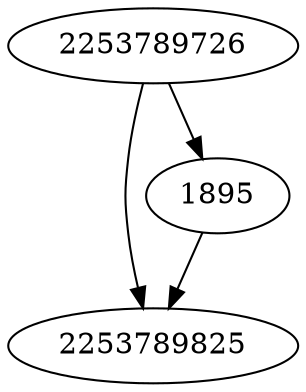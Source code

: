 strict digraph  {
2253789825;
2253789726;
1895;
2253789726 -> 2253789825;
2253789726 -> 1895;
1895 -> 2253789825;
}
